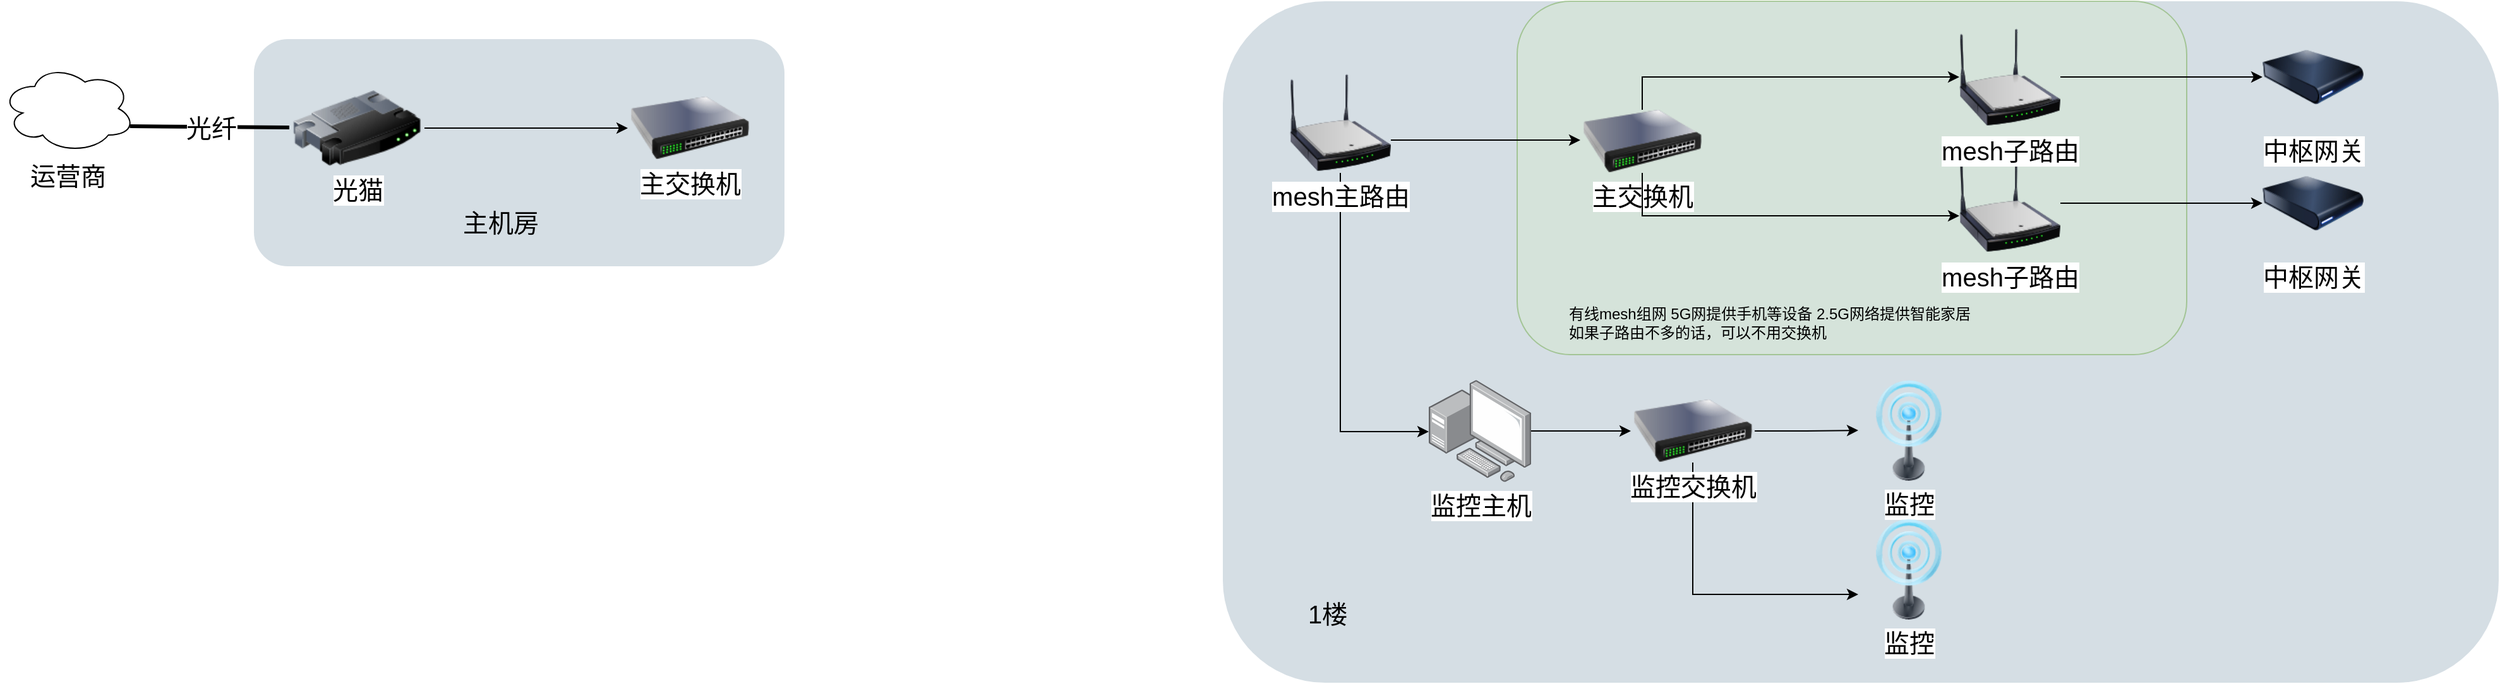 <mxfile version="24.7.5">
  <diagram id="6a731a19-8d31-9384-78a2-239565b7b9f0" name="Page-1">
    <mxGraphModel dx="2122" dy="-389" grid="1" gridSize="10" guides="1" tooltips="1" connect="1" arrows="1" fold="1" page="1" pageScale="1" pageWidth="827" pageHeight="1169" background="none" math="0" shadow="0">
      <root>
        <mxCell id="0" />
        <mxCell id="1" parent="0" />
        <mxCell id="mDeXvVl9f_Hlldk8GErR-2274" value="" style="rounded=1;whiteSpace=wrap;html=1;strokeColor=none;fillColor=#BAC8D3;fontSize=24;fontColor=#23445D;align=center;opacity=60;" parent="1" vertex="1">
          <mxGeometry x="817" y="2040" width="1010" height="540" as="geometry" />
        </mxCell>
        <mxCell id="_VDjE2swVjRWtWXzK6bu-2264" value="" style="rounded=1;whiteSpace=wrap;html=1;strokeColor=#82b366;fillColor=#d5e8d4;fontSize=24;align=center;opacity=60;" vertex="1" parent="1">
          <mxGeometry x="1050" y="2040" width="530" height="280" as="geometry" />
        </mxCell>
        <mxCell id="mDeXvVl9f_Hlldk8GErR-2276" value="" style="rounded=1;whiteSpace=wrap;html=1;strokeColor=none;fillColor=#BAC8D3;fontSize=24;fontColor=#23445D;align=center;opacity=60;" parent="1" vertex="1">
          <mxGeometry x="50" y="2070" width="420" height="180" as="geometry" />
        </mxCell>
        <mxCell id="mDeXvVl9f_Hlldk8GErR-2259" value="运营商" style="ellipse;shape=cloud;whiteSpace=wrap;html=1;fontSize=20;labelPosition=center;verticalLabelPosition=bottom;align=center;verticalAlign=top;" parent="1" vertex="1">
          <mxGeometry x="-150" y="2090" width="106" height="70" as="geometry" />
        </mxCell>
        <mxCell id="mDeXvVl9f_Hlldk8GErR-2263" value="" style="endArrow=none;html=1;rounded=0;exitX=0.96;exitY=0.7;exitDx=0;exitDy=0;exitPerimeter=0;strokeWidth=3;" parent="1" source="mDeXvVl9f_Hlldk8GErR-2259" target="mDeXvVl9f_Hlldk8GErR-2269" edge="1">
          <mxGeometry width="50" height="50" relative="1" as="geometry">
            <mxPoint x="611" y="2140" as="sourcePoint" />
            <mxPoint x="581" y="2220" as="targetPoint" />
          </mxGeometry>
        </mxCell>
        <mxCell id="mDeXvVl9f_Hlldk8GErR-2264" value="光纤" style="edgeLabel;html=1;align=center;verticalAlign=middle;resizable=0;points=[];fontSize=20;" parent="mDeXvVl9f_Hlldk8GErR-2263" vertex="1" connectable="0">
          <mxGeometry x="0.006" relative="1" as="geometry">
            <mxPoint as="offset" />
          </mxGeometry>
        </mxCell>
        <mxCell id="mDeXvVl9f_Hlldk8GErR-2291" style="edgeStyle=orthogonalEdgeStyle;rounded=0;orthogonalLoop=1;jettySize=auto;html=1;" parent="1" source="mDeXvVl9f_Hlldk8GErR-2269" target="mDeXvVl9f_Hlldk8GErR-2278" edge="1">
          <mxGeometry relative="1" as="geometry" />
        </mxCell>
        <mxCell id="mDeXvVl9f_Hlldk8GErR-2269" value="光猫" style="image;html=1;image=img/lib/clip_art/networking/Router_128x128.png;fontSize=20;" parent="1" vertex="1">
          <mxGeometry x="78" y="2110.5" width="107" height="60" as="geometry" />
        </mxCell>
        <mxCell id="mDeXvVl9f_Hlldk8GErR-2275" value="1楼" style="text;strokeColor=none;align=center;fillColor=none;html=1;verticalAlign=middle;whiteSpace=wrap;rounded=0;fontSize=20;" parent="1" vertex="1">
          <mxGeometry x="870" y="2510" width="60" height="30" as="geometry" />
        </mxCell>
        <mxCell id="mDeXvVl9f_Hlldk8GErR-2277" value="主机房" style="text;strokeColor=none;align=center;fillColor=none;html=1;verticalAlign=middle;whiteSpace=wrap;rounded=0;fontSize=20;" parent="1" vertex="1">
          <mxGeometry x="210" y="2200" width="71" height="30" as="geometry" />
        </mxCell>
        <mxCell id="mDeXvVl9f_Hlldk8GErR-2278" value="主交换机" style="image;html=1;image=img/lib/clip_art/networking/Switch_128x128.png;fontSize=20;" parent="1" vertex="1">
          <mxGeometry x="346" y="2115.5" width="98" height="50" as="geometry" />
        </mxCell>
        <mxCell id="_VDjE2swVjRWtWXzK6bu-2257" value="主交换机" style="image;html=1;image=img/lib/clip_art/networking/Switch_128x128.png;fontSize=20;" vertex="1" parent="1">
          <mxGeometry x="1100" y="2126" width="98" height="50" as="geometry" />
        </mxCell>
        <mxCell id="_VDjE2swVjRWtWXzK6bu-2261" style="edgeStyle=orthogonalEdgeStyle;rounded=0;orthogonalLoop=1;jettySize=auto;html=1;" edge="1" parent="1" source="_VDjE2swVjRWtWXzK6bu-2257" target="_VDjE2swVjRWtWXzK6bu-2260">
          <mxGeometry relative="1" as="geometry">
            <Array as="points">
              <mxPoint x="1149" y="2210" />
            </Array>
          </mxGeometry>
        </mxCell>
        <mxCell id="_VDjE2swVjRWtWXzK6bu-2263" style="edgeStyle=orthogonalEdgeStyle;rounded=0;orthogonalLoop=1;jettySize=auto;html=1;" edge="1" parent="1" source="_VDjE2swVjRWtWXzK6bu-2257" target="_VDjE2swVjRWtWXzK6bu-2262">
          <mxGeometry relative="1" as="geometry">
            <Array as="points">
              <mxPoint x="1149" y="2100" />
            </Array>
          </mxGeometry>
        </mxCell>
        <mxCell id="_VDjE2swVjRWtWXzK6bu-2267" value="" style="edgeStyle=orthogonalEdgeStyle;rounded=0;orthogonalLoop=1;jettySize=auto;html=1;" edge="1" parent="1" source="_VDjE2swVjRWtWXzK6bu-2258" target="_VDjE2swVjRWtWXzK6bu-2257">
          <mxGeometry relative="1" as="geometry">
            <Array as="points">
              <mxPoint x="1020" y="2150" />
              <mxPoint x="1020" y="2150" />
            </Array>
          </mxGeometry>
        </mxCell>
        <mxCell id="_VDjE2swVjRWtWXzK6bu-2281" style="edgeStyle=orthogonalEdgeStyle;rounded=0;orthogonalLoop=1;jettySize=auto;html=1;" edge="1" parent="1" source="_VDjE2swVjRWtWXzK6bu-2258" target="_VDjE2swVjRWtWXzK6bu-2274">
          <mxGeometry relative="1" as="geometry">
            <Array as="points">
              <mxPoint x="910" y="2381" />
            </Array>
          </mxGeometry>
        </mxCell>
        <mxCell id="_VDjE2swVjRWtWXzK6bu-2258" value="mesh主路由" style="image;html=1;image=img/lib/clip_art/networking/Wireless_Router_N_128x128.png;fontSize=20;" vertex="1" parent="1">
          <mxGeometry x="870" y="2096" width="80" height="80" as="geometry" />
        </mxCell>
        <mxCell id="_VDjE2swVjRWtWXzK6bu-2269" value="" style="edgeStyle=orthogonalEdgeStyle;rounded=0;orthogonalLoop=1;jettySize=auto;html=1;" edge="1" parent="1" source="_VDjE2swVjRWtWXzK6bu-2260" target="_VDjE2swVjRWtWXzK6bu-2268">
          <mxGeometry relative="1" as="geometry" />
        </mxCell>
        <mxCell id="_VDjE2swVjRWtWXzK6bu-2260" value="mesh子路由" style="image;html=1;image=img/lib/clip_art/networking/Wireless_Router_N_128x128.png;fontSize=20;" vertex="1" parent="1">
          <mxGeometry x="1400" y="2160" width="80" height="80" as="geometry" />
        </mxCell>
        <mxCell id="_VDjE2swVjRWtWXzK6bu-2273" style="edgeStyle=orthogonalEdgeStyle;rounded=0;orthogonalLoop=1;jettySize=auto;html=1;" edge="1" parent="1" source="_VDjE2swVjRWtWXzK6bu-2262" target="_VDjE2swVjRWtWXzK6bu-2270">
          <mxGeometry relative="1" as="geometry" />
        </mxCell>
        <mxCell id="_VDjE2swVjRWtWXzK6bu-2262" value="mesh子路由" style="image;html=1;image=img/lib/clip_art/networking/Wireless_Router_N_128x128.png;fontSize=20;" vertex="1" parent="1">
          <mxGeometry x="1400" y="2060" width="80" height="80" as="geometry" />
        </mxCell>
        <mxCell id="_VDjE2swVjRWtWXzK6bu-2265" value="有线mesh组网 5G网提供手机等设备 2.5G网络提供智能家居&lt;br&gt;&lt;div style=&quot;text-align: left;&quot;&gt;&lt;span style=&quot;background-color: initial;&quot;&gt;如果子路由不多的话，可以不用交换机&lt;/span&gt;&lt;/div&gt;" style="text;strokeColor=none;align=center;fillColor=none;html=1;verticalAlign=middle;whiteSpace=wrap;rounded=0;" vertex="1" parent="1">
          <mxGeometry x="1080" y="2280" width="340" height="30" as="geometry" />
        </mxCell>
        <mxCell id="_VDjE2swVjRWtWXzK6bu-2268" value="中枢网关" style="image;html=1;image=img/lib/clip_art/computers/Harddrive_128x128.png;fontSize=20;" vertex="1" parent="1">
          <mxGeometry x="1640" y="2160" width="80" height="80" as="geometry" />
        </mxCell>
        <mxCell id="_VDjE2swVjRWtWXzK6bu-2270" value="中枢网关" style="image;html=1;image=img/lib/clip_art/computers/Harddrive_128x128.png;fontSize=20;" vertex="1" parent="1">
          <mxGeometry x="1640" y="2060" width="80" height="80" as="geometry" />
        </mxCell>
        <mxCell id="_VDjE2swVjRWtWXzK6bu-2276" style="edgeStyle=orthogonalEdgeStyle;rounded=0;orthogonalLoop=1;jettySize=auto;html=1;" edge="1" parent="1" source="_VDjE2swVjRWtWXzK6bu-2274" target="_VDjE2swVjRWtWXzK6bu-2275">
          <mxGeometry relative="1" as="geometry" />
        </mxCell>
        <mxCell id="_VDjE2swVjRWtWXzK6bu-2274" value="监控主机" style="image;points=[];aspect=fixed;html=1;align=center;shadow=0;dashed=0;image=img/lib/allied_telesis/computer_and_terminals/Personal_Computer_with_Server.svg;fontSize=20;" vertex="1" parent="1">
          <mxGeometry x="980" y="2340" width="81" height="81" as="geometry" />
        </mxCell>
        <mxCell id="_VDjE2swVjRWtWXzK6bu-2278" style="edgeStyle=orthogonalEdgeStyle;rounded=0;orthogonalLoop=1;jettySize=auto;html=1;" edge="1" parent="1" source="_VDjE2swVjRWtWXzK6bu-2275" target="_VDjE2swVjRWtWXzK6bu-2277">
          <mxGeometry relative="1" as="geometry" />
        </mxCell>
        <mxCell id="_VDjE2swVjRWtWXzK6bu-2280" style="edgeStyle=orthogonalEdgeStyle;rounded=0;orthogonalLoop=1;jettySize=auto;html=1;" edge="1" parent="1" source="_VDjE2swVjRWtWXzK6bu-2275" target="_VDjE2swVjRWtWXzK6bu-2279">
          <mxGeometry relative="1" as="geometry">
            <Array as="points">
              <mxPoint x="1189" y="2510" />
            </Array>
          </mxGeometry>
        </mxCell>
        <mxCell id="_VDjE2swVjRWtWXzK6bu-2275" value="监控交换机" style="image;html=1;image=img/lib/clip_art/networking/Switch_128x128.png;fontSize=20;" vertex="1" parent="1">
          <mxGeometry x="1140" y="2355.5" width="98" height="50" as="geometry" />
        </mxCell>
        <mxCell id="_VDjE2swVjRWtWXzK6bu-2277" value="监控" style="image;html=1;image=img/lib/clip_art/telecommunication/Signal_tower_on_128x128.png;fontSize=20;" vertex="1" parent="1">
          <mxGeometry x="1320" y="2340" width="80" height="80" as="geometry" />
        </mxCell>
        <mxCell id="_VDjE2swVjRWtWXzK6bu-2279" value="监控" style="image;html=1;image=img/lib/clip_art/telecommunication/Signal_tower_on_128x128.png;fontSize=20;" vertex="1" parent="1">
          <mxGeometry x="1320" y="2450" width="80" height="80" as="geometry" />
        </mxCell>
      </root>
    </mxGraphModel>
  </diagram>
</mxfile>
